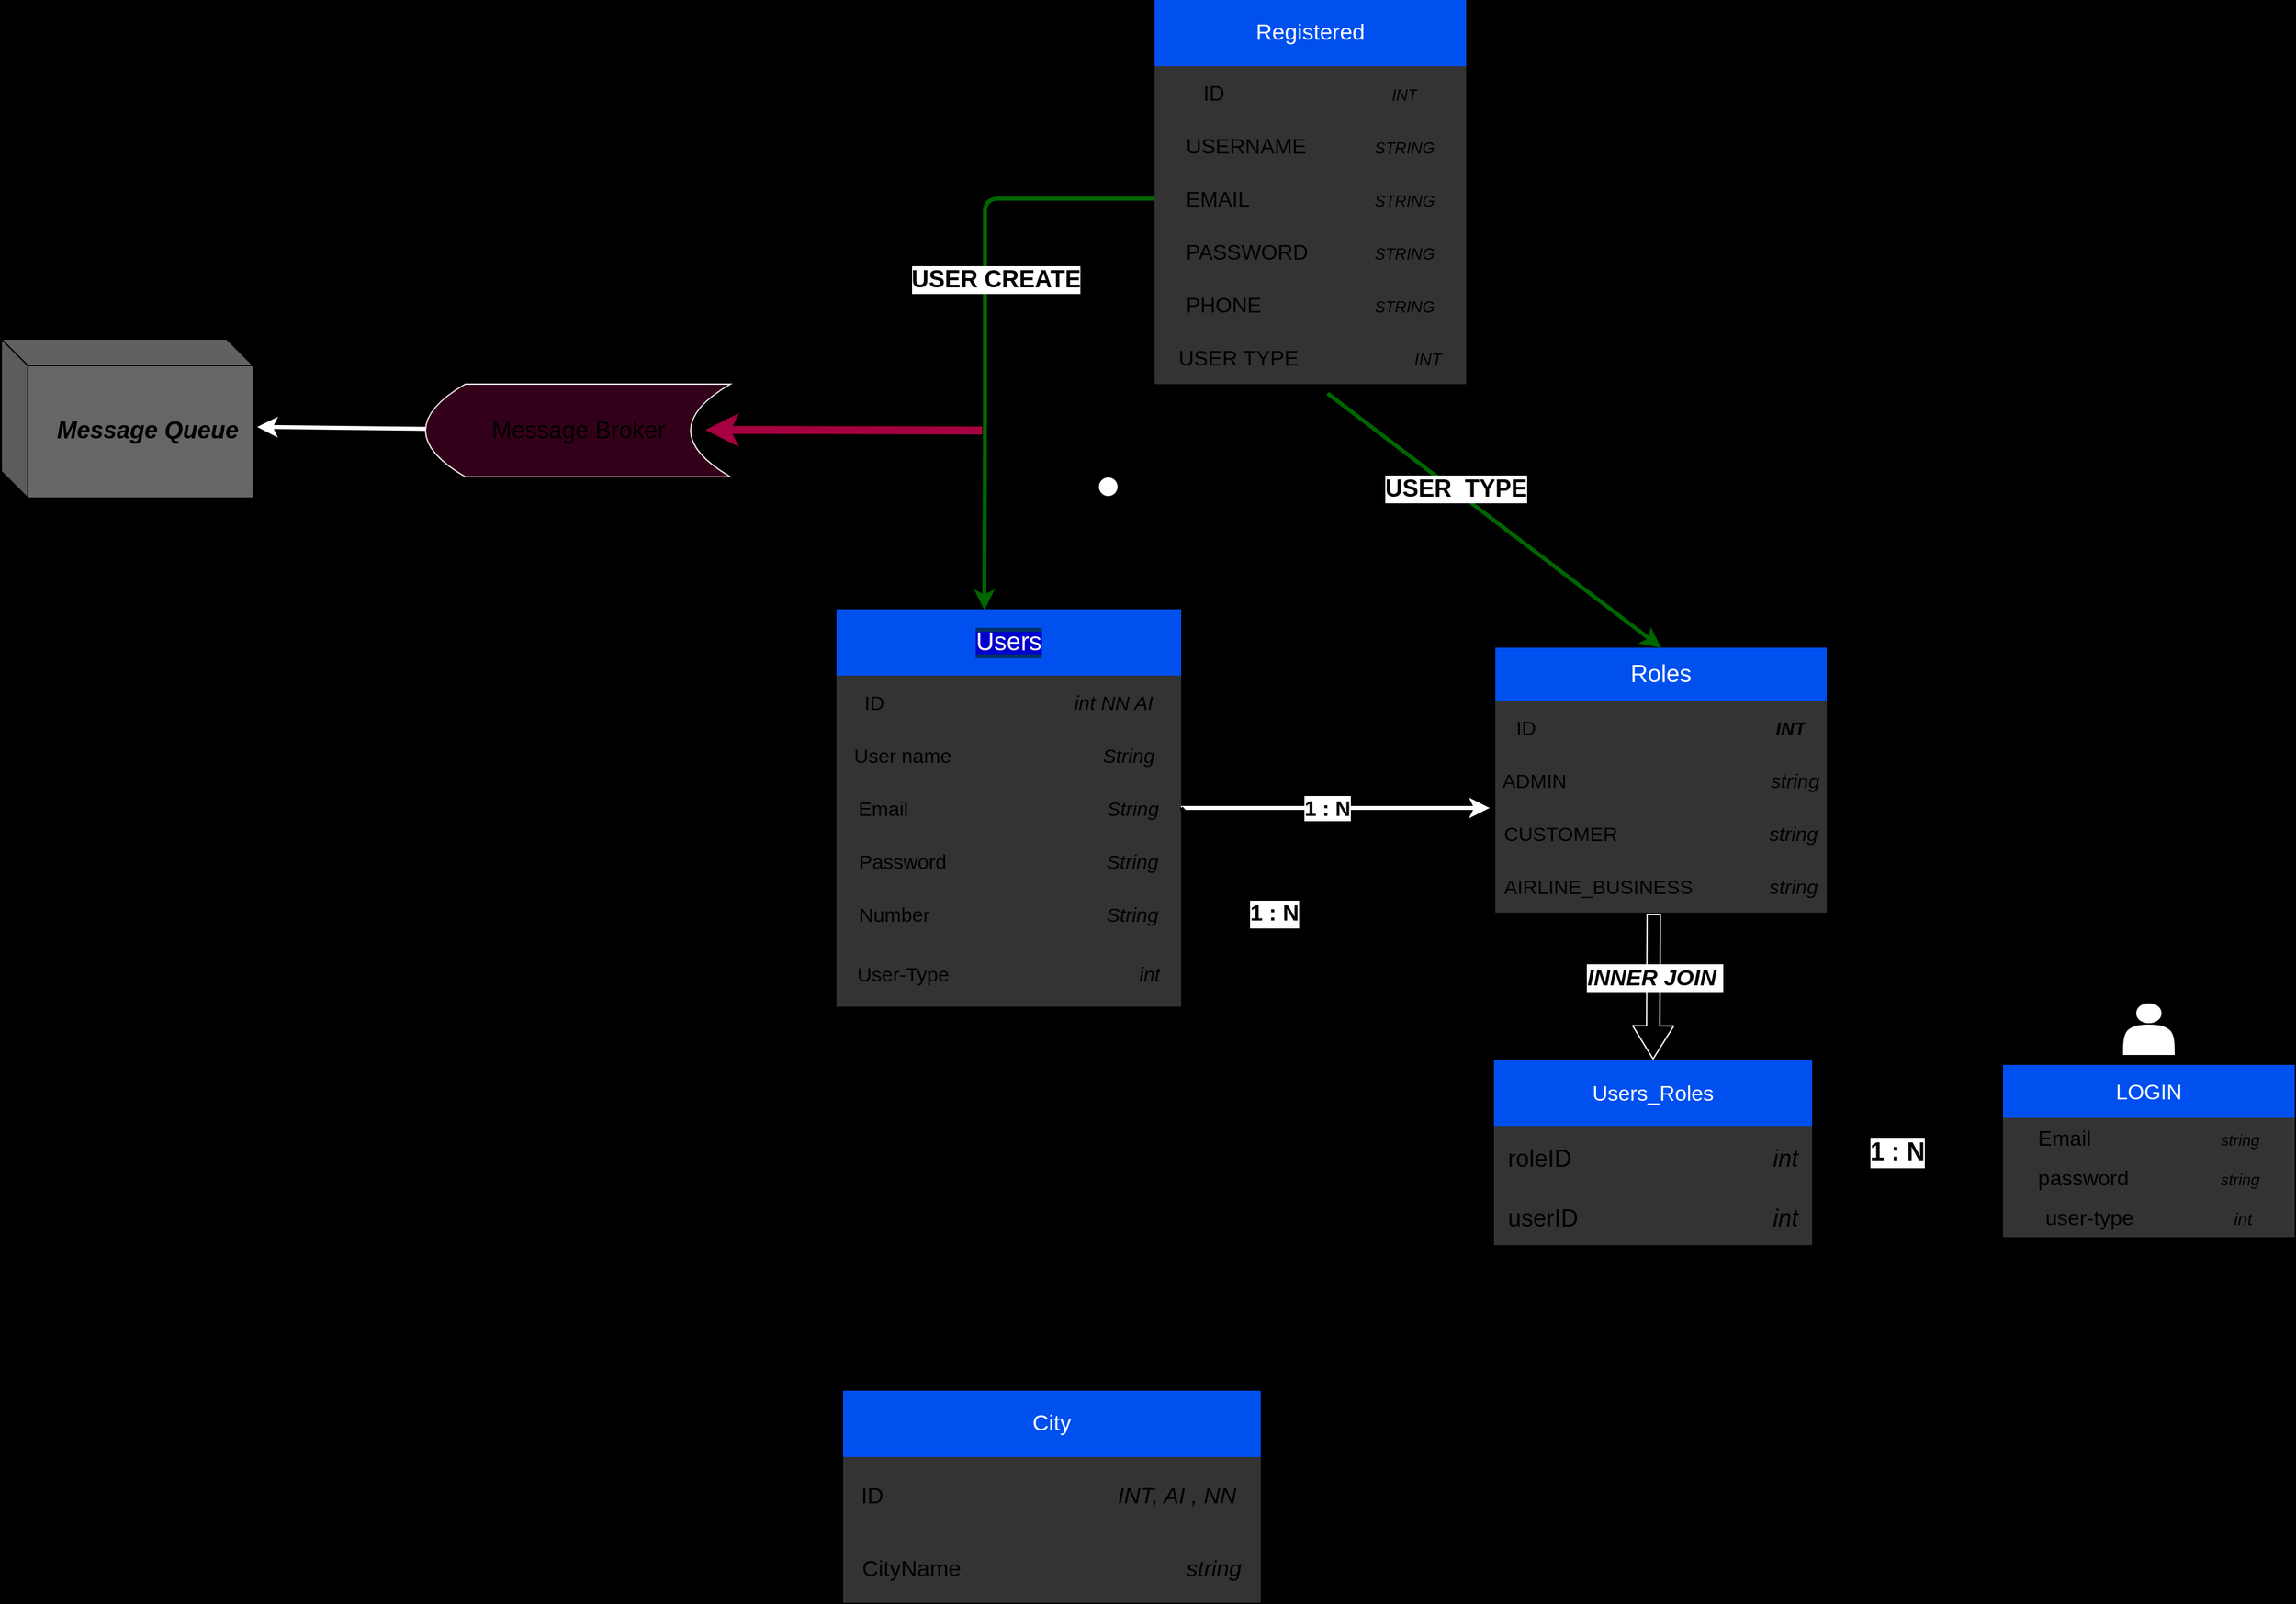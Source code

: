 <mxfile>
    <diagram id="70_ef3hdMhA2QYpEDX0g" name="Page-1">
        <mxGraphModel dx="4071" dy="2457" grid="1" gridSize="10" guides="1" tooltips="1" connect="1" arrows="1" fold="1" page="1" pageScale="1" pageWidth="850" pageHeight="1100" background="#000000" math="0" shadow="0">
            <root>
                <mxCell id="0"/>
                <mxCell id="1" parent="0"/>
                <mxCell id="2" value="&lt;span style=&quot;background-color: rgb(0, 0, 204);&quot;&gt;&lt;font style=&quot;font-size: 19px;&quot;&gt;Users&lt;/font&gt;&lt;/span&gt;" style="swimlane;fontStyle=0;childLayout=stackLayout;horizontal=1;startSize=50;horizontalStack=0;resizeParent=1;resizeParentMax=0;resizeLast=0;collapsible=1;marginBottom=0;whiteSpace=wrap;html=1;noLabel=0;direction=east;portConstraintRotation=0;connectable=1;fixDash=0;backgroundOutline=0;comic=0;swimlaneFillColor=#333333;fontSize=15;align=center;labelBackgroundColor=#003366;fillColor=#0050ef;fontColor=#ffffff;strokeColor=none;" parent="1" vertex="1">
                    <mxGeometry x="-820" y="110" width="260" height="300" as="geometry">
                        <mxRectangle x="-820" y="110" width="90" height="50" as="alternateBounds"/>
                    </mxGeometry>
                </mxCell>
                <mxCell id="3" value="ID&lt;span style=&quot;white-space: pre; font-size: 15px;&quot;&gt;&#9;&lt;/span&gt;&lt;span style=&quot;white-space: pre; font-size: 15px;&quot;&gt;&#9;&lt;span style=&quot;white-space: pre; font-size: 15px;&quot;&gt;&#9;&lt;/span&gt;&lt;span style=&quot;white-space: pre; font-size: 15px;&quot;&gt;&#9;&lt;/span&gt; &lt;/span&gt;&amp;nbsp; &amp;nbsp; &amp;nbsp;&lt;i style=&quot;font-size: 15px;&quot;&gt;&lt;font style=&quot;font-size: 15px;&quot;&gt;int NN AI&lt;/font&gt;&lt;/i&gt;" style="text;strokeColor=none;fillColor=none;align=center;verticalAlign=middle;spacingLeft=4;spacingRight=4;overflow=hidden;points=[[0,0.5],[1,0.5]];portConstraint=eastwest;rotatable=0;whiteSpace=wrap;html=1;noLabel=0;direction=east;portConstraintRotation=0;connectable=1;fixDash=0;backgroundOutline=0;comic=0;swimlaneFillColor=#1A1A1A;fontSize=15;" parent="2" vertex="1">
                    <mxGeometry y="50" width="260" height="40" as="geometry"/>
                </mxCell>
                <mxCell id="4" value="User name&amp;nbsp;&lt;span style=&quot;white-space: pre; font-size: 15px;&quot;&gt;&#9;&lt;/span&gt;&amp;nbsp; &amp;nbsp; &amp;nbsp; &amp;nbsp; &amp;nbsp; &amp;nbsp; &amp;nbsp; &amp;nbsp; &amp;nbsp; &amp;nbsp; &amp;nbsp;&lt;i style=&quot;font-size: 15px;&quot;&gt;String&lt;span style=&quot;white-space: pre; font-size: 15px;&quot;&gt;&#9;&lt;/span&gt;&lt;/i&gt;" style="text;strokeColor=none;fillColor=none;align=center;verticalAlign=middle;spacingLeft=4;spacingRight=4;overflow=hidden;points=[[0,0.5],[1,0.5]];portConstraint=eastwest;rotatable=0;whiteSpace=wrap;html=1;noLabel=0;direction=east;portConstraintRotation=0;connectable=1;fixDash=0;backgroundOutline=0;comic=0;swimlaneFillColor=#1A1A1A;fontSize=15;spacing=5;" parent="2" vertex="1">
                    <mxGeometry y="90" width="260" height="40" as="geometry"/>
                </mxCell>
                <mxCell id="5" value="Email&lt;span style=&quot;white-space: pre; font-size: 15px;&quot;&gt;&#9;&lt;/span&gt;&lt;span style=&quot;white-space: pre; font-size: 15px;&quot;&gt;&#9;&lt;/span&gt;&lt;span style=&quot;white-space: pre; font-size: 15px;&quot;&gt;&#9;&lt;/span&gt;&amp;nbsp; &amp;nbsp; &amp;nbsp; &amp;nbsp; &amp;nbsp; &amp;nbsp; &amp;nbsp;&lt;i style=&quot;font-size: 15px;&quot;&gt;&lt;font style=&quot;font-size: 15px;&quot;&gt;String&lt;/font&gt;&lt;/i&gt;" style="text;strokeColor=none;fillColor=none;align=center;verticalAlign=middle;spacingLeft=4;spacingRight=4;overflow=hidden;points=[[0,0.5],[1,0.5]];portConstraint=eastwest;rotatable=0;whiteSpace=wrap;html=1;noLabel=0;direction=east;portConstraintRotation=0;connectable=1;fixDash=0;backgroundOutline=0;comic=0;swimlaneFillColor=#1A1A1A;fontSize=15;" parent="2" vertex="1">
                    <mxGeometry y="130" width="260" height="40" as="geometry"/>
                </mxCell>
                <mxCell id="9" value="Password&lt;span style=&quot;font-size: 15px;&quot;&gt;&amp;nbsp; &amp;nbsp; &amp;nbsp; &amp;nbsp; &amp;nbsp; &amp;nbsp; &amp;nbsp; &amp;nbsp; &amp;nbsp; &amp;nbsp; &amp;nbsp; &amp;nbsp; &amp;nbsp; &amp;nbsp; &amp;nbsp;&lt;/span&gt;&lt;i style=&quot;font-size: 15px;&quot;&gt;&lt;font style=&quot;font-size: 15px;&quot;&gt;String&lt;/font&gt;&lt;/i&gt;" style="text;strokeColor=none;fillColor=none;align=center;verticalAlign=middle;spacingLeft=4;spacingRight=4;overflow=hidden;points=[[0,0.5],[1,0.5]];portConstraint=eastwest;rotatable=0;whiteSpace=wrap;html=1;noLabel=0;direction=east;portConstraintRotation=0;connectable=1;fixDash=0;backgroundOutline=0;comic=0;swimlaneFillColor=#1A1A1A;fontSize=15;" parent="2" vertex="1">
                    <mxGeometry y="170" width="260" height="40" as="geometry"/>
                </mxCell>
                <mxCell id="8" value="Number&lt;span style=&quot;font-size: 15px;&quot;&gt;&amp;nbsp; &amp;nbsp; &amp;nbsp; &amp;nbsp; &amp;nbsp; &amp;nbsp; &amp;nbsp; &amp;nbsp; &amp;nbsp; &amp;nbsp; &amp;nbsp; &amp;nbsp; &amp;nbsp; &amp;nbsp; &amp;nbsp; &amp;nbsp;&amp;nbsp;&lt;/span&gt;&lt;i style=&quot;font-size: 15px;&quot;&gt;&lt;font style=&quot;font-size: 15px;&quot;&gt;String&lt;/font&gt;&lt;/i&gt;" style="text;strokeColor=none;fillColor=none;align=center;verticalAlign=middle;spacingLeft=4;spacingRight=4;overflow=hidden;points=[[0,0.5],[1,0.5]];portConstraint=eastwest;rotatable=0;whiteSpace=wrap;html=1;noLabel=0;direction=east;portConstraintRotation=0;connectable=1;fixDash=0;backgroundOutline=0;comic=0;swimlaneFillColor=#1A1A1A;fontSize=15;" parent="2" vertex="1">
                    <mxGeometry y="210" width="260" height="40" as="geometry"/>
                </mxCell>
                <mxCell id="7" value="User-Type&lt;span style=&quot;white-space: pre; font-size: 15px;&quot;&gt;&#9;&lt;/span&gt;&amp;nbsp; &amp;nbsp; &amp;nbsp; &amp;nbsp; &amp;nbsp; &amp;nbsp; &amp;nbsp; &amp;nbsp; &amp;nbsp; &amp;nbsp; &amp;nbsp; &amp;nbsp; &amp;nbsp; &amp;nbsp;&lt;i&gt;int&lt;/i&gt;" style="text;strokeColor=none;fillColor=none;align=center;verticalAlign=middle;spacingLeft=4;spacingRight=4;overflow=hidden;points=[[0,0.5],[1,0.5]];portConstraint=eastwest;rotatable=0;whiteSpace=wrap;html=1;noLabel=0;direction=east;portConstraintRotation=0;connectable=1;fixDash=0;backgroundOutline=0;comic=0;swimlaneFillColor=#1A1A1A;fontSize=15;" parent="2" vertex="1">
                    <mxGeometry y="250" width="260" height="50" as="geometry"/>
                </mxCell>
                <mxCell id="12" value="&lt;font style=&quot;font-size: 17px;&quot;&gt;City&lt;/font&gt;" style="swimlane;fontStyle=0;childLayout=stackLayout;horizontal=1;startSize=50;horizontalStack=0;resizeParent=1;resizeParentMax=0;resizeLast=0;collapsible=1;marginBottom=0;whiteSpace=wrap;html=1;labelBackgroundColor=none;comic=0;strokeColor=none;fontSize=17;align=center;fillColor=#0050ef;fontColor=#ffffff;swimlaneFillColor=#333333;" parent="1" vertex="1">
                    <mxGeometry x="-815" y="700" width="315" height="160" as="geometry"/>
                </mxCell>
                <mxCell id="13" value="&lt;div style=&quot;font-size: 17px;&quot;&gt;&lt;span style=&quot;background-color: initial; font-size: 17px;&quot;&gt;ID&lt;/span&gt;&lt;span style=&quot;background-color: initial; white-space: pre; font-size: 17px;&quot;&gt;&#9;&lt;/span&gt;&amp;nbsp;&amp;nbsp;&lt;span style=&quot;background-color: initial; white-space: pre; font-size: 17px;&quot;&gt;&#9;&lt;/span&gt;&lt;span style=&quot;background-color: initial; font-size: 17px;&quot;&gt;&amp;nbsp; &amp;nbsp; &amp;nbsp; &amp;nbsp; &amp;nbsp; &amp;nbsp; &amp;nbsp; &amp;nbsp; &amp;nbsp; &amp;nbsp; &amp;nbsp; &amp;nbsp; &amp;nbsp;&lt;/span&gt;&lt;font style=&quot;background-color: initial; font-size: 17px;&quot;&gt;&lt;i style=&quot;font-size: 17px;&quot;&gt;INT, AI , NN&lt;/i&gt;&lt;/font&gt;&lt;font style=&quot;background-color: initial; font-size: 17px;&quot;&gt;&amp;nbsp;&lt;/font&gt;&lt;/div&gt;" style="text;strokeColor=none;fillColor=none;align=center;verticalAlign=middle;spacingLeft=4;spacingRight=4;overflow=hidden;points=[[0,0.5],[1,0.5]];portConstraint=eastwest;rotatable=0;whiteSpace=wrap;html=1;labelBackgroundColor=none;comic=0;fontSize=17;" parent="12" vertex="1">
                    <mxGeometry y="50" width="315" height="60" as="geometry"/>
                </mxCell>
                <mxCell id="14" value="CityName&amp;nbsp; &amp;nbsp; &amp;nbsp; &amp;nbsp; &amp;nbsp; &amp;nbsp; &amp;nbsp; &amp;nbsp; &amp;nbsp; &amp;nbsp; &amp;nbsp; &amp;nbsp; &amp;nbsp; &amp;nbsp; &amp;nbsp; &amp;nbsp; &amp;nbsp; &amp;nbsp;&amp;nbsp;&lt;i style=&quot;font-size: 17px;&quot;&gt;string&lt;/i&gt;" style="text;strokeColor=none;fillColor=none;align=center;verticalAlign=middle;spacingLeft=4;spacingRight=4;overflow=hidden;points=[[0,0.5],[1,0.5]];portConstraint=eastwest;rotatable=0;whiteSpace=wrap;html=1;labelBackgroundColor=none;comic=0;fontSize=17;" parent="12" vertex="1">
                    <mxGeometry y="110" width="315" height="50" as="geometry"/>
                </mxCell>
                <mxCell id="15" value="&lt;font style=&quot;font-size: 18px;&quot;&gt;Roles&lt;/font&gt;" style="swimlane;fontStyle=0;childLayout=stackLayout;horizontal=1;startSize=40;horizontalStack=0;resizeParent=1;resizeParentMax=0;resizeLast=0;collapsible=1;marginBottom=0;whiteSpace=wrap;html=1;fontSize=15;align=center;fillColor=#0050ef;fontColor=#ffffff;strokeColor=none;swimlaneFillColor=#333333;" parent="1" vertex="1">
                    <mxGeometry x="-323" y="139" width="250" height="200" as="geometry"/>
                </mxCell>
                <mxCell id="52" value="ID&lt;span style=&quot;white-space: pre;&quot;&gt;&#9;&lt;/span&gt;&lt;span style=&quot;white-space: pre;&quot;&gt;&#9;&lt;/span&gt;&lt;span style=&quot;white-space: pre;&quot;&gt;&#9;&lt;/span&gt;&lt;span style=&quot;white-space: pre;&quot;&gt;&#9;&lt;/span&gt;&lt;span style=&quot;white-space: pre;&quot;&gt;&#9;&lt;/span&gt;&amp;nbsp; &amp;nbsp; &amp;nbsp; &amp;nbsp;&lt;b&gt;&lt;i style=&quot;font-size: 14px;&quot;&gt;INT&lt;/i&gt;&lt;/b&gt;" style="text;strokeColor=none;fillColor=none;align=center;verticalAlign=middle;spacingLeft=4;spacingRight=4;overflow=hidden;points=[[0,0.5],[1,0.5]];portConstraint=eastwest;rotatable=0;whiteSpace=wrap;html=1;fontSize=15;" parent="15" vertex="1">
                    <mxGeometry y="40" width="250" height="40" as="geometry"/>
                </mxCell>
                <mxCell id="16" value="ADMIN&amp;nbsp; &amp;nbsp; &amp;nbsp; &amp;nbsp; &amp;nbsp; &amp;nbsp; &amp;nbsp; &amp;nbsp; &amp;nbsp; &amp;nbsp; &amp;nbsp; &amp;nbsp; &amp;nbsp; &amp;nbsp; &amp;nbsp; &amp;nbsp; &amp;nbsp; &amp;nbsp; &amp;nbsp;&lt;i&gt;string&lt;/i&gt;" style="text;strokeColor=none;fillColor=none;align=center;verticalAlign=middle;spacingLeft=4;spacingRight=4;overflow=hidden;points=[[0,0.5],[1,0.5]];portConstraint=eastwest;rotatable=0;whiteSpace=wrap;html=1;fontSize=15;" parent="15" vertex="1">
                    <mxGeometry y="80" width="250" height="40" as="geometry"/>
                </mxCell>
                <mxCell id="17" value="CUSTOMER&lt;span style=&quot;white-space: pre;&quot;&gt;&#9;&lt;/span&gt;&lt;span style=&quot;white-space: pre;&quot;&gt;&#9;&lt;/span&gt;&amp;nbsp; &amp;nbsp; &amp;nbsp; &amp;nbsp; &amp;nbsp; &amp;nbsp; &amp;nbsp; &amp;nbsp; &lt;i&gt;string&lt;/i&gt;" style="text;strokeColor=none;fillColor=none;align=center;verticalAlign=middle;spacingLeft=4;spacingRight=4;overflow=hidden;points=[[0,0.5],[1,0.5]];portConstraint=eastwest;rotatable=0;whiteSpace=wrap;html=1;fontSize=15;" parent="15" vertex="1">
                    <mxGeometry y="120" width="250" height="40" as="geometry"/>
                </mxCell>
                <mxCell id="18" value="AIRLINE_BUSINESS &lt;span style=&quot;white-space: pre;&quot;&gt;&#9;&lt;/span&gt;&lt;span style=&quot;white-space: pre;&quot;&gt;&#9;&lt;/span&gt;&lt;i&gt;string&lt;/i&gt;" style="text;strokeColor=none;fillColor=none;align=center;verticalAlign=middle;spacingLeft=4;spacingRight=4;overflow=hidden;points=[[0,0.5],[1,0.5]];portConstraint=eastwest;rotatable=0;whiteSpace=wrap;html=1;fontSize=15;" parent="15" vertex="1">
                    <mxGeometry y="160" width="250" height="40" as="geometry"/>
                </mxCell>
                <mxCell id="19" value="Users_Roles" style="swimlane;fontStyle=0;childLayout=stackLayout;horizontal=1;startSize=50;horizontalStack=0;resizeParent=1;resizeParentMax=0;resizeLast=0;collapsible=1;marginBottom=0;whiteSpace=wrap;html=1;fontSize=16;fillColor=#0050ef;fontColor=#ffffff;strokeColor=none;align=center;swimlaneFillColor=#333333;" parent="1" vertex="1">
                    <mxGeometry x="-324" y="450" width="240" height="140" as="geometry"/>
                </mxCell>
                <mxCell id="20" value="roleID&lt;span style=&quot;white-space: pre;&quot;&gt;&#9;&lt;/span&gt;&lt;span style=&quot;white-space: pre;&quot;&gt;&#9;&lt;/span&gt;&lt;span style=&quot;white-space: pre;&quot;&gt;&#9;&lt;/span&gt;&lt;span style=&quot;white-space: pre;&quot;&gt;&#9;&lt;/span&gt;&lt;i&gt;int&lt;/i&gt;" style="text;strokeColor=none;fillColor=none;align=center;verticalAlign=middle;spacingLeft=4;spacingRight=4;overflow=hidden;points=[[0,0.5],[1,0.5]];portConstraint=eastwest;rotatable=0;whiteSpace=wrap;html=1;fontSize=18;" parent="19" vertex="1">
                    <mxGeometry y="50" width="240" height="50" as="geometry"/>
                </mxCell>
                <mxCell id="21" value="userID&lt;span style=&quot;white-space: pre;&quot;&gt;&#9;&lt;/span&gt;&lt;span style=&quot;white-space: pre;&quot;&gt;&#9;&lt;/span&gt;&lt;span style=&quot;white-space: pre;&quot;&gt;&#9;&lt;/span&gt;&lt;span style=&quot;white-space: pre;&quot;&gt;&#9;&lt;/span&gt;&lt;i&gt;int&lt;/i&gt;" style="text;strokeColor=none;fillColor=none;align=center;verticalAlign=middle;spacingLeft=4;spacingRight=4;overflow=hidden;points=[[0,0.5],[1,0.5]];portConstraint=eastwest;rotatable=0;whiteSpace=wrap;html=1;fontSize=18;" parent="19" vertex="1">
                    <mxGeometry y="100" width="240" height="40" as="geometry"/>
                </mxCell>
                <mxCell id="23" style="edgeStyle=none;html=1;exitX=1;exitY=0.5;exitDx=0;exitDy=0;entryX=-0.017;entryY=0.025;entryDx=0;entryDy=0;entryPerimeter=0;fontSize=15;fillColor=#0050ef;strokeColor=#FFFFFF;strokeWidth=3;" parent="1" source="5" target="17" edge="1">
                    <mxGeometry relative="1" as="geometry"/>
                </mxCell>
                <mxCell id="46" value="&lt;b&gt;&lt;font style=&quot;font-size: 16px;&quot;&gt;1 : N&lt;/font&gt;&lt;/b&gt;" style="edgeLabel;html=1;align=center;verticalAlign=middle;resizable=0;points=[];fontSize=15;" parent="23" vertex="1" connectable="0">
                    <mxGeometry x="-0.595" y="-1" relative="1" as="geometry">
                        <mxPoint x="63" y="-1" as="offset"/>
                    </mxGeometry>
                </mxCell>
                <mxCell id="28" style="edgeStyle=none;html=1;entryX=0;entryY=0.5;entryDx=0;entryDy=0;fontSize=18;exitX=1;exitY=0.5;exitDx=0;exitDy=0;strokeWidth=3;" parent="1" source="5" target="20" edge="1">
                    <mxGeometry relative="1" as="geometry"/>
                </mxCell>
                <mxCell id="47" value="&lt;b&gt;&lt;font style=&quot;font-size: 17px;&quot;&gt;1 : N&lt;/font&gt;&lt;/b&gt;" style="edgeLabel;html=1;align=center;verticalAlign=middle;resizable=0;points=[];fontSize=16;" parent="28" vertex="1" connectable="0">
                    <mxGeometry x="-0.396" y="-1" relative="1" as="geometry">
                        <mxPoint x="-1" y="-1" as="offset"/>
                    </mxGeometry>
                </mxCell>
                <mxCell id="30" value="" style="edgeStyle=none;orthogonalLoop=1;jettySize=auto;html=1;shape=flexArrow;rounded=1;startSize=8;endSize=8;entryX=0.5;entryY=0;entryDx=0;entryDy=0;exitX=0.478;exitY=1.025;exitDx=0;exitDy=0;exitPerimeter=0;strokeColor=#FFFFFF;" parent="1" source="18" target="19" edge="1">
                    <mxGeometry width="100" relative="1" as="geometry">
                        <mxPoint x="-250" y="330" as="sourcePoint"/>
                        <mxPoint x="-150" y="330" as="targetPoint"/>
                        <Array as="points"/>
                    </mxGeometry>
                </mxCell>
                <mxCell id="50" value="&lt;b&gt;&lt;i&gt;&lt;font style=&quot;font-size: 17px;&quot;&gt;INNER JOIN&amp;nbsp;&lt;/font&gt;&lt;/i&gt;&lt;/b&gt;" style="edgeLabel;html=1;align=center;verticalAlign=middle;resizable=0;points=[];fontSize=18;" parent="30" vertex="1" connectable="0">
                    <mxGeometry x="-0.313" y="2" relative="1" as="geometry">
                        <mxPoint x="-2" y="10" as="offset"/>
                    </mxGeometry>
                </mxCell>
                <mxCell id="31" value="LOGIN" style="swimlane;fontStyle=0;childLayout=stackLayout;horizontal=1;startSize=40;horizontalStack=0;resizeParent=1;resizeParentMax=0;resizeLast=0;collapsible=1;marginBottom=0;whiteSpace=wrap;html=1;fontSize=16;fillColor=#0050ef;fontColor=#ffffff;strokeColor=none;swimlaneFillColor=#333333;align=center;" parent="1" vertex="1">
                    <mxGeometry x="60" y="454" width="220" height="130" as="geometry"/>
                </mxCell>
                <mxCell id="32" value="Email&lt;span style=&quot;white-space: pre;&quot;&gt;&#9;&lt;/span&gt;&lt;span style=&quot;white-space: pre;&quot;&gt;&#9;&lt;/span&gt;&amp;nbsp; &amp;nbsp; &amp;nbsp; &amp;nbsp;&lt;font style=&quot;font-size: 12px;&quot;&gt;&lt;i&gt;string&lt;/i&gt;&lt;/font&gt;" style="text;strokeColor=none;fillColor=none;align=center;verticalAlign=middle;spacingLeft=4;spacingRight=4;overflow=hidden;points=[[0,0.5],[1,0.5]];portConstraint=eastwest;rotatable=0;whiteSpace=wrap;html=1;fontSize=16;" parent="31" vertex="1">
                    <mxGeometry y="40" width="220" height="30" as="geometry"/>
                </mxCell>
                <mxCell id="33" value="password&lt;span style=&quot;white-space: pre;&quot;&gt;&#9;&lt;/span&gt;&lt;span style=&quot;white-space: pre;&quot;&gt;&#9;&lt;/span&gt;&amp;nbsp; &amp;nbsp; &amp;nbsp; &amp;nbsp;&lt;i&gt;&lt;font style=&quot;font-size: 12px;&quot;&gt;string&lt;/font&gt;&lt;/i&gt;" style="text;strokeColor=none;fillColor=none;align=center;verticalAlign=middle;spacingLeft=4;spacingRight=4;overflow=hidden;points=[[0,0.5],[1,0.5]];portConstraint=eastwest;rotatable=0;whiteSpace=wrap;html=1;fontSize=16;" parent="31" vertex="1">
                    <mxGeometry y="70" width="220" height="30" as="geometry"/>
                </mxCell>
                <mxCell id="34" value="user-type&lt;span style=&quot;white-space: pre;&quot;&gt;&#9;&lt;/span&gt;&lt;span style=&quot;white-space: pre;&quot;&gt;&#9;&lt;/span&gt;&lt;span style=&quot;white-space: pre;&quot;&gt;&#9;&lt;/span&gt;&lt;i&gt;&lt;font style=&quot;font-size: 13px;&quot;&gt;int&lt;/font&gt;&lt;/i&gt;" style="text;strokeColor=none;fillColor=none;align=center;verticalAlign=middle;spacingLeft=4;spacingRight=4;overflow=hidden;points=[[0,0.5],[1,0.5]];portConstraint=eastwest;rotatable=0;whiteSpace=wrap;html=1;fontSize=16;" parent="31" vertex="1">
                    <mxGeometry y="100" width="220" height="30" as="geometry"/>
                </mxCell>
                <mxCell id="35" style="edgeStyle=none;html=1;entryX=-0.009;entryY=0.886;entryDx=0;entryDy=0;entryPerimeter=0;fontSize=12;strokeWidth=3;" parent="1" target="32" edge="1">
                    <mxGeometry relative="1" as="geometry">
                        <mxPoint x="-80" y="521" as="sourcePoint"/>
                    </mxGeometry>
                </mxCell>
                <mxCell id="51" value="&lt;b&gt;&lt;font style=&quot;font-size: 19px;&quot;&gt;1 : N&lt;/font&gt;&lt;/b&gt;" style="edgeLabel;html=1;align=center;verticalAlign=middle;resizable=0;points=[];fontSize=18;" parent="35" vertex="1" connectable="0">
                    <mxGeometry x="-0.33" relative="1" as="geometry">
                        <mxPoint x="14" y="-1" as="offset"/>
                    </mxGeometry>
                </mxCell>
                <mxCell id="37" value="&lt;font style=&quot;font-size: 17px;&quot;&gt;Registered&lt;/font&gt;" style="swimlane;fontStyle=0;childLayout=stackLayout;horizontal=1;startSize=50;horizontalStack=0;resizeParent=1;resizeParentMax=0;resizeLast=0;collapsible=1;marginBottom=0;whiteSpace=wrap;html=1;fontSize=16;fillColor=#0050ef;fontColor=#ffffff;strokeColor=none;swimlaneFillColor=#333333;align=center;" parent="1" vertex="1">
                    <mxGeometry x="-580" y="-350" width="235" height="290" as="geometry">
                        <mxRectangle x="-815" y="-180" width="120" height="30" as="alternateBounds"/>
                    </mxGeometry>
                </mxCell>
                <mxCell id="38" value="&lt;div style=&quot;&quot;&gt;&lt;span style=&quot;background-color: initial;&quot;&gt;ID&lt;/span&gt;&lt;span style=&quot;background-color: initial; white-space: pre;&quot;&gt;&#9;&lt;/span&gt;&lt;span style=&quot;background-color: initial; white-space: pre;&quot;&gt;&#9;&lt;/span&gt;&lt;span style=&quot;background-color: initial; white-space: pre;&quot;&gt;&#9;&lt;/span&gt;&lt;span style=&quot;background-color: initial; white-space: pre;&quot;&gt;&#9;&lt;/span&gt;&lt;i style=&quot;background-color: initial;&quot;&gt;&lt;font style=&quot;font-size: 12px;&quot;&gt;INT&lt;/font&gt;&lt;/i&gt;&lt;/div&gt;" style="text;strokeColor=none;fillColor=none;align=center;verticalAlign=middle;spacingLeft=4;spacingRight=4;overflow=hidden;points=[[0,0.5],[1,0.5]];portConstraint=eastwest;rotatable=0;whiteSpace=wrap;html=1;fontSize=16;" parent="37" vertex="1">
                    <mxGeometry y="50" width="235" height="40" as="geometry"/>
                </mxCell>
                <mxCell id="39" value="USERNAME&lt;span style=&quot;white-space: pre;&quot;&gt;&#9;&lt;/span&gt;&lt;span style=&quot;white-space: pre;&quot;&gt;&#9;&lt;/span&gt;&lt;i&gt;&lt;font style=&quot;font-size: 12px;&quot;&gt;STRING&lt;/font&gt;&lt;/i&gt;" style="text;strokeColor=none;fillColor=none;align=center;verticalAlign=middle;spacingLeft=4;spacingRight=4;overflow=hidden;points=[[0,0.5],[1,0.5]];portConstraint=eastwest;rotatable=0;whiteSpace=wrap;html=1;fontSize=16;" parent="37" vertex="1">
                    <mxGeometry y="90" width="235" height="40" as="geometry"/>
                </mxCell>
                <mxCell id="40" value="EMAIL&lt;span style=&quot;white-space: pre;&quot;&gt;&#9;&lt;/span&gt;&lt;span style=&quot;white-space: pre;&quot;&gt;&#9;&lt;/span&gt;&lt;span style=&quot;white-space: pre;&quot;&gt;&#9;&lt;/span&gt;&lt;i&gt;&lt;font style=&quot;font-size: 12px;&quot;&gt;STRING&lt;/font&gt;&lt;/i&gt;" style="text;strokeColor=none;fillColor=none;align=center;verticalAlign=middle;spacingLeft=4;spacingRight=4;overflow=hidden;points=[[0,0.5],[1,0.5]];portConstraint=eastwest;rotatable=0;whiteSpace=wrap;html=1;fontSize=16;" parent="37" vertex="1">
                    <mxGeometry y="130" width="235" height="40" as="geometry"/>
                </mxCell>
                <mxCell id="42" value="PASSWORD&lt;span style=&quot;white-space: pre;&quot;&gt;&#9;&lt;/span&gt;&lt;span style=&quot;white-space: pre;&quot;&gt;&#9;&lt;/span&gt;&lt;i&gt;&lt;font style=&quot;font-size: 12px;&quot;&gt;STRING&lt;/font&gt;&lt;/i&gt;" style="text;strokeColor=none;fillColor=none;align=center;verticalAlign=middle;spacingLeft=4;spacingRight=4;overflow=hidden;points=[[0,0.5],[1,0.5]];portConstraint=eastwest;rotatable=0;whiteSpace=wrap;html=1;fontSize=16;" parent="37" vertex="1">
                    <mxGeometry y="170" width="235" height="40" as="geometry"/>
                </mxCell>
                <mxCell id="41" value="PHONE&lt;span style=&quot;white-space: pre;&quot;&gt;&#9;&lt;/span&gt;&lt;span style=&quot;white-space: pre;&quot;&gt;&#9;&lt;/span&gt;&lt;span style=&quot;white-space: pre;&quot;&gt;&#9;&lt;/span&gt;&lt;i&gt;&lt;font style=&quot;font-size: 12px;&quot;&gt;STRING&lt;/font&gt;&lt;/i&gt;" style="text;strokeColor=none;fillColor=none;align=center;verticalAlign=middle;spacingLeft=4;spacingRight=4;overflow=hidden;points=[[0,0.5],[1,0.5]];portConstraint=eastwest;rotatable=0;whiteSpace=wrap;html=1;fontSize=16;" parent="37" vertex="1">
                    <mxGeometry y="210" width="235" height="40" as="geometry"/>
                </mxCell>
                <mxCell id="53" value="USER TYPE&amp;nbsp;&lt;span style=&quot;white-space: pre;&quot;&gt;&#9;&lt;/span&gt;&lt;span style=&quot;white-space: pre;&quot;&gt;&#9;&lt;/span&gt;&lt;span style=&quot;white-space: pre;&quot;&gt;&#9;&lt;/span&gt;&lt;i&gt;&lt;font style=&quot;font-size: 13px;&quot;&gt;INT&lt;/font&gt;&lt;/i&gt;" style="text;strokeColor=none;fillColor=none;align=center;verticalAlign=middle;spacingLeft=4;spacingRight=4;overflow=hidden;points=[[0,0.5],[1,0.5]];portConstraint=eastwest;rotatable=0;whiteSpace=wrap;html=1;fontSize=16;" parent="37" vertex="1">
                    <mxGeometry y="250" width="235" height="40" as="geometry"/>
                </mxCell>
                <mxCell id="43" style="edgeStyle=none;html=1;entryX=0.5;entryY=0;entryDx=0;entryDy=0;fontSize=12;exitX=0.555;exitY=1.175;exitDx=0;exitDy=0;exitPerimeter=0;strokeWidth=3;strokeColor=#006600;" parent="1" source="53" target="15" edge="1">
                    <mxGeometry relative="1" as="geometry">
                        <mxPoint x="-410" y="80" as="sourcePoint"/>
                    </mxGeometry>
                </mxCell>
                <mxCell id="45" value="&lt;div style=&quot;text-align: justify;&quot;&gt;&lt;b&gt;&lt;font style=&quot;font-size: 18px;&quot;&gt;USER&amp;nbsp; TYPE&lt;/font&gt;&lt;/b&gt;&lt;/div&gt;" style="edgeLabel;html=1;align=center;verticalAlign=middle;resizable=0;points=[];fontSize=15;" parent="43" vertex="1" connectable="0">
                    <mxGeometry x="-0.594" relative="1" as="geometry">
                        <mxPoint x="45" y="33" as="offset"/>
                    </mxGeometry>
                </mxCell>
                <mxCell id="48" style="edgeStyle=none;html=1;exitX=0;exitY=0.5;exitDx=0;exitDy=0;entryX=0.429;entryY=0.002;entryDx=0;entryDy=0;entryPerimeter=0;fontSize=17;strokeWidth=3;strokeColor=#006600;" parent="1" source="40" target="2" edge="1">
                    <mxGeometry relative="1" as="geometry">
                        <Array as="points">
                            <mxPoint x="-708" y="-200"/>
                            <mxPoint x="-708" y="-30"/>
                        </Array>
                    </mxGeometry>
                </mxCell>
                <mxCell id="49" value="&lt;b&gt;&lt;font style=&quot;font-size: 18px;&quot;&gt;USER CREATE&lt;/font&gt;&lt;/b&gt;" style="edgeLabel;html=1;align=center;verticalAlign=middle;resizable=0;points=[];fontSize=17;" parent="48" vertex="1" connectable="0">
                    <mxGeometry x="0.049" y="1" relative="1" as="geometry">
                        <mxPoint x="7" y="-41" as="offset"/>
                    </mxGeometry>
                </mxCell>
                <mxCell id="55" value="" style="edgeStyle=none;html=1;fontSize=18;entryX=0.462;entryY=0;entryDx=0;entryDy=0;entryPerimeter=0;" parent="1" source="54" target="2" edge="1">
                    <mxGeometry relative="1" as="geometry"/>
                </mxCell>
                <mxCell id="54" value="User" style="shape=umlActor;verticalLabelPosition=bottom;verticalAlign=top;html=1;outlineConnect=0;fontSize=21;labelBorderColor=default;fontStyle=1" parent="1" vertex="1">
                    <mxGeometry x="-630" y="10" width="30" height="60" as="geometry"/>
                </mxCell>
                <mxCell id="57" value="" style="shape=actor;whiteSpace=wrap;html=1;labelBorderColor=default;fontSize=21;fontStyle=1" parent="1" vertex="1">
                    <mxGeometry x="150" y="407" width="40" height="40" as="geometry"/>
                </mxCell>
                <mxCell id="64" style="edgeStyle=none;html=1;entryX=1.019;entryY=0.433;entryDx=0;entryDy=0;entryPerimeter=0;strokeColor=#FFFFFF;strokeWidth=3;fontSize=18;" parent="1" source="58" target="63" edge="1">
                    <mxGeometry relative="1" as="geometry"/>
                </mxCell>
                <mxCell id="58" value="" style="shape=dataStorage;whiteSpace=wrap;html=1;fixedSize=1;labelBorderColor=default;fontSize=21;strokeColor=#E6E6E6;fillColor=#33001A;size=30;fontColor=#ffffff;" parent="1" vertex="1">
                    <mxGeometry x="-1130" y="-60" width="230" height="70" as="geometry"/>
                </mxCell>
                <mxCell id="59" value="" style="endArrow=classic;html=1;fontSize=17;entryX=0.918;entryY=0.494;entryDx=0;entryDy=0;entryPerimeter=0;fillColor=#d80073;strokeColor=#A50040;strokeWidth=6;" parent="1" target="58" edge="1">
                    <mxGeometry width="50" height="50" relative="1" as="geometry">
                        <mxPoint x="-710" y="-25" as="sourcePoint"/>
                        <mxPoint x="-600" y="-90" as="targetPoint"/>
                    </mxGeometry>
                </mxCell>
                <mxCell id="60" value="&lt;font style=&quot;font-size: 20px;&quot;&gt;RABBITMQ&lt;/font&gt;" style="text;html=1;align=center;verticalAlign=middle;resizable=0;points=[];autosize=1;strokeColor=none;fillColor=none;fontSize=17;" parent="1" vertex="1">
                    <mxGeometry x="-1080" y="-100" width="130" height="40" as="geometry"/>
                </mxCell>
                <mxCell id="62" value="" style="shape=cube;whiteSpace=wrap;html=1;boundedLbl=1;backgroundOutline=1;darkOpacity=0.05;darkOpacity2=0.1;labelBorderColor=default;strokeColor=default;fontSize=20;fillColor=#666666;" parent="1" vertex="1">
                    <mxGeometry x="-1450" y="-94" width="190" height="120" as="geometry"/>
                </mxCell>
                <mxCell id="63" value="&lt;b&gt;&lt;i&gt;&lt;font style=&quot;font-size: 18px;&quot;&gt;Message Queue&lt;/font&gt;&lt;/i&gt;&lt;/b&gt;" style="text;html=1;align=center;verticalAlign=middle;resizable=0;points=[];autosize=1;strokeColor=none;fillColor=none;fontSize=17;" parent="1" vertex="1">
                    <mxGeometry x="-1420" y="-45" width="160" height="40" as="geometry"/>
                </mxCell>
                <mxCell id="66" value="Message Broker" style="text;html=1;align=center;verticalAlign=middle;resizable=0;points=[];autosize=1;strokeColor=none;fillColor=none;fontSize=18;" parent="1" vertex="1">
                    <mxGeometry x="-1090" y="-45" width="150" height="40" as="geometry"/>
                </mxCell>
            </root>
        </mxGraphModel>
    </diagram>
</mxfile>